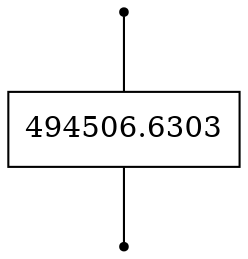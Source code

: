 graph {
start_1561408618 [shape = point;]
end_1561408618 [shape = point;]
1561408618 [shape = record; label = 494506.6303]
start_1561408618 -- 1561408618
1561408618 -- end_1561408618

}
